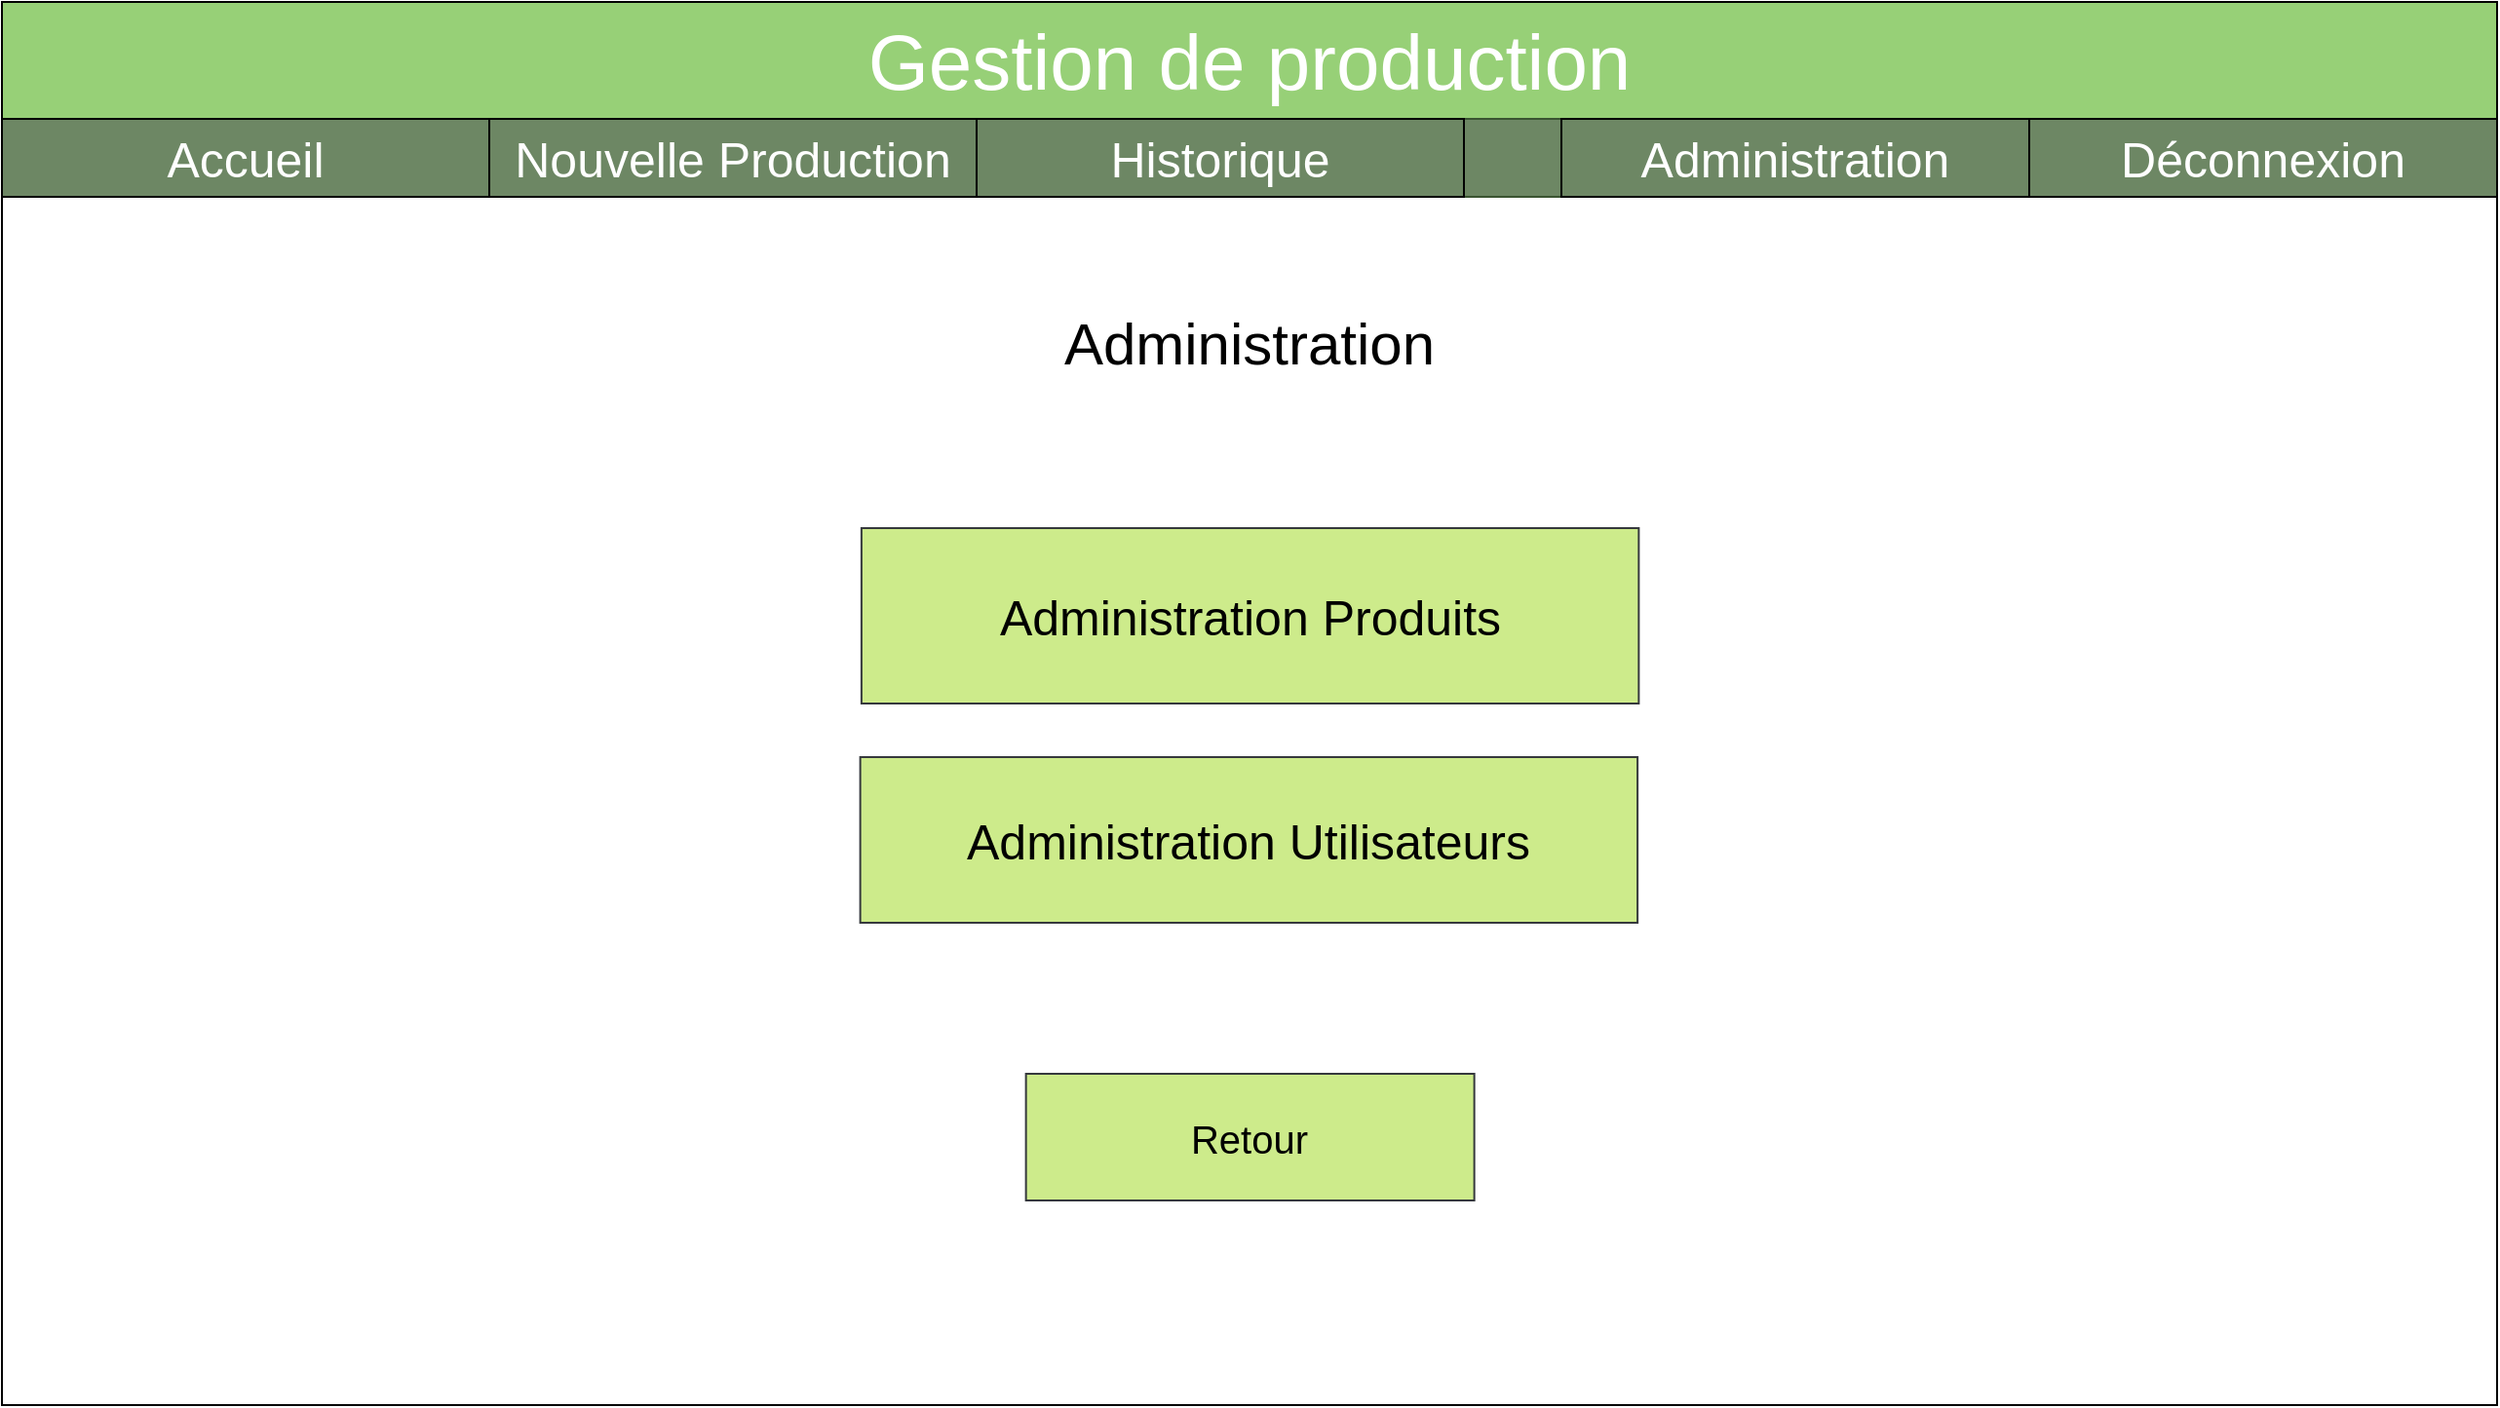 <mxfile version="12.7.9" type="device"><diagram id="UtTFamvTgVZb7K8T9ATo" name="Page-1"><mxGraphModel dx="1673" dy="934" grid="1" gridSize="10" guides="1" tooltips="1" connect="1" arrows="1" fold="1" page="1" pageScale="1" pageWidth="827" pageHeight="1169" math="0" shadow="0"><root><mxCell id="0"/><mxCell id="1" parent="0"/><mxCell id="89j4dzoC97rjIwXEIzqF-1" value="" style="rounded=0;whiteSpace=wrap;html=1;" parent="1" vertex="1"><mxGeometry x="190" y="310" width="1280" height="720" as="geometry"/></mxCell><mxCell id="89j4dzoC97rjIwXEIzqF-2" value="" style="group;fillColor=#D5E8D4;" parent="1" vertex="1" connectable="0"><mxGeometry x="190" y="310" width="1280" height="100" as="geometry"/></mxCell><mxCell id="89j4dzoC97rjIwXEIzqF-3" value="" style="rounded=0;whiteSpace=wrap;html=1;shadow=0;glass=0;comic=0;fontSize=40;align=center;fillColor=#97D077;strokeColor=#000000;" parent="89j4dzoC97rjIwXEIzqF-2" vertex="1"><mxGeometry width="1280" height="60" as="geometry"/></mxCell><mxCell id="89j4dzoC97rjIwXEIzqF-4" value="Gestion de production" style="text;html=1;align=center;verticalAlign=middle;whiteSpace=wrap;rounded=0;shadow=0;glass=0;comic=0;fontSize=40;labelBackgroundColor=none;labelBorderColor=none;fontStyle=0;fontColor=#FFFFFF;" parent="89j4dzoC97rjIwXEIzqF-2" vertex="1"><mxGeometry x="400" y="10" width="480" height="40" as="geometry"/></mxCell><mxCell id="89j4dzoC97rjIwXEIzqF-5" value="" style="rounded=0;whiteSpace=wrap;html=1;shadow=0;glass=0;comic=0;fontSize=40;align=center;fillColor=#6d8764;strokeColor=#3A5431;fontColor=#ffffff;" parent="89j4dzoC97rjIwXEIzqF-2" vertex="1"><mxGeometry y="60" width="1280" height="40" as="geometry"/></mxCell><mxCell id="89j4dzoC97rjIwXEIzqF-6" value="Nouvelle Production" style="text;html=1;strokeColor=#000000;fillColor=none;align=center;verticalAlign=middle;whiteSpace=wrap;rounded=0;fontSize=25;fontColor=#FFFFFF;" parent="89j4dzoC97rjIwXEIzqF-2" vertex="1"><mxGeometry x="250" y="60" width="250" height="40" as="geometry"/></mxCell><mxCell id="89j4dzoC97rjIwXEIzqF-7" value="Historique&lt;span style=&quot;color: rgba(0 , 0 , 0 , 0) ; font-family: monospace ; font-size: 0px ; white-space: nowrap&quot;&gt;%3CmxGraphModel%3E%3Croot%3E%3CmxCell%20id%3D%220%22%2F%3E%3CmxCell%20id%3D%221%22%20parent%3D%220%22%2F%3E%3CmxCell%20id%3D%222%22%20value%3D%22Nouvelle%20Production%22%20style%3D%22text%3Bhtml%3D1%3BstrokeColor%3Dnone%3BfillColor%3Dnone%3Balign%3Dcenter%3BverticalAlign%3Dmiddle%3BwhiteSpace%3Dwrap%3Brounded%3D0%3BfontSize%3D25%3BfontColor%3D%23FFFFFF%3B%22%20vertex%3D%221%22%20parent%3D%221%22%3E%3CmxGeometry%20x%3D%22200%22%20y%3D%22370%22%20width%3D%22260%22%20height%3D%2240%22%20as%3D%22geometry%22%2F%3E%3C%2FmxCell%3E%3C%2Froot%3E%3C%2FmxGraphModel%3E&lt;/span&gt;" style="text;html=1;strokeColor=#000000;fillColor=none;align=center;verticalAlign=middle;whiteSpace=wrap;rounded=0;fontSize=25;fontColor=#FFFFFF;" parent="89j4dzoC97rjIwXEIzqF-2" vertex="1"><mxGeometry x="500" y="60" width="250" height="40" as="geometry"/></mxCell><mxCell id="89j4dzoC97rjIwXEIzqF-8" value="Administration" style="text;html=1;strokeColor=#000000;fillColor=none;align=center;verticalAlign=middle;whiteSpace=wrap;rounded=0;fontSize=25;fontColor=#FFFFFF;" parent="89j4dzoC97rjIwXEIzqF-2" vertex="1"><mxGeometry x="800" y="60" width="240" height="40" as="geometry"/></mxCell><mxCell id="89j4dzoC97rjIwXEIzqF-9" value="Déconnexion" style="text;html=1;strokeColor=#000000;fillColor=none;align=center;verticalAlign=middle;whiteSpace=wrap;rounded=0;fontSize=25;fontColor=#FFFFFF;" parent="89j4dzoC97rjIwXEIzqF-2" vertex="1"><mxGeometry x="1040" y="60" width="240" height="40" as="geometry"/></mxCell><mxCell id="89j4dzoC97rjIwXEIzqF-10" value="Accueil" style="text;html=1;strokeColor=#000000;fillColor=none;align=center;verticalAlign=middle;whiteSpace=wrap;rounded=0;fontSize=25;fontColor=#FFFFFF;" parent="89j4dzoC97rjIwXEIzqF-2" vertex="1"><mxGeometry y="60" width="250" height="40" as="geometry"/></mxCell><mxCell id="89j4dzoC97rjIwXEIzqF-11" value="Administration" style="text;html=1;strokeColor=none;fillColor=none;align=center;verticalAlign=middle;whiteSpace=wrap;rounded=0;fontSize=30;" parent="1" vertex="1"><mxGeometry x="589.69" y="460" width="480" height="50" as="geometry"/></mxCell><mxCell id="w3hpyfNE4R7KSWqCCOJ1-9" value="Administration Produits" style="rounded=0;whiteSpace=wrap;html=1;shadow=0;glass=0;comic=0;fontSize=25;align=center;fillColor=#cdeb8b;strokeColor=#36393d;" vertex="1" parent="1"><mxGeometry x="630.94" y="580" width="398.75" height="90" as="geometry"/></mxCell><mxCell id="w3hpyfNE4R7KSWqCCOJ1-10" value="Administration Utilisateurs" style="rounded=0;whiteSpace=wrap;html=1;shadow=0;glass=0;comic=0;fontSize=25;align=center;fillColor=#cdeb8b;strokeColor=#36393d;" vertex="1" parent="1"><mxGeometry x="630.31" y="697.5" width="398.75" height="85" as="geometry"/></mxCell><mxCell id="w3hpyfNE4R7KSWqCCOJ1-11" value="Retour" style="rounded=0;whiteSpace=wrap;html=1;shadow=0;glass=0;comic=0;fontSize=20;align=center;fillColor=#cdeb8b;strokeColor=#36393d;" vertex="1" parent="1"><mxGeometry x="715.32" y="860" width="230" height="65" as="geometry"/></mxCell></root></mxGraphModel></diagram></mxfile>